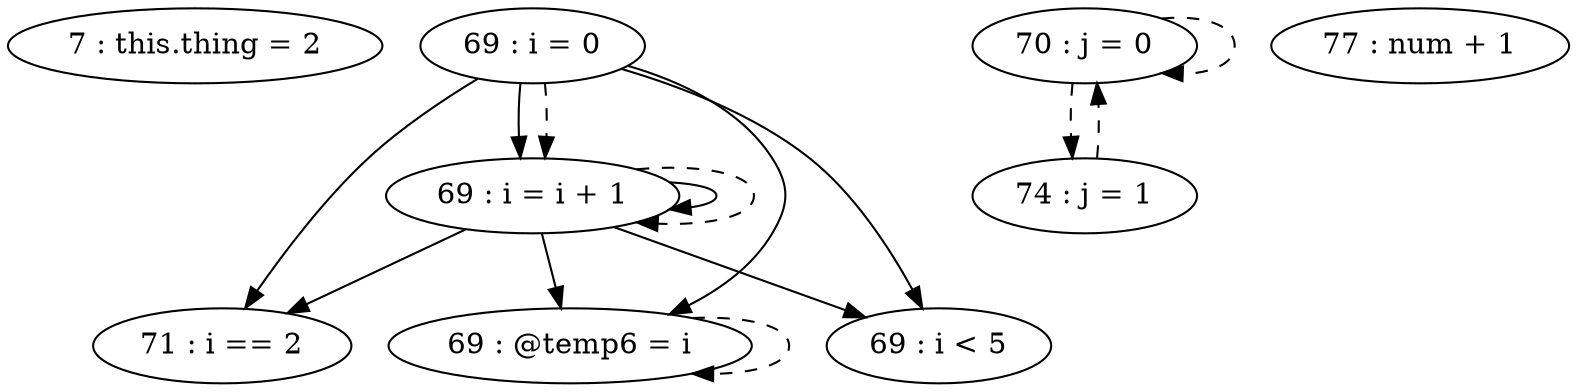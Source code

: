 digraph G {
"7 : this.thing = 2"
"69 : i = 0"
"69 : i = 0" -> "71 : i == 2"
"69 : i = 0" -> "69 : @temp6 = i"
"69 : i = 0" -> "69 : i < 5"
"69 : i = 0" -> "69 : i = i + 1"
"69 : i = 0" -> "69 : i = i + 1" [style=dashed]
"69 : i < 5"
"70 : j = 0"
"70 : j = 0" -> "70 : j = 0" [style=dashed]
"70 : j = 0" -> "74 : j = 1" [style=dashed]
"71 : i == 2"
"77 : num + 1"
"74 : j = 1"
"74 : j = 1" -> "70 : j = 0" [style=dashed]
"69 : @temp6 = i"
"69 : @temp6 = i" -> "69 : @temp6 = i" [style=dashed]
"69 : i = i + 1"
"69 : i = i + 1" -> "71 : i == 2"
"69 : i = i + 1" -> "69 : @temp6 = i"
"69 : i = i + 1" -> "69 : i < 5"
"69 : i = i + 1" -> "69 : i = i + 1"
"69 : i = i + 1" -> "69 : i = i + 1" [style=dashed]
}